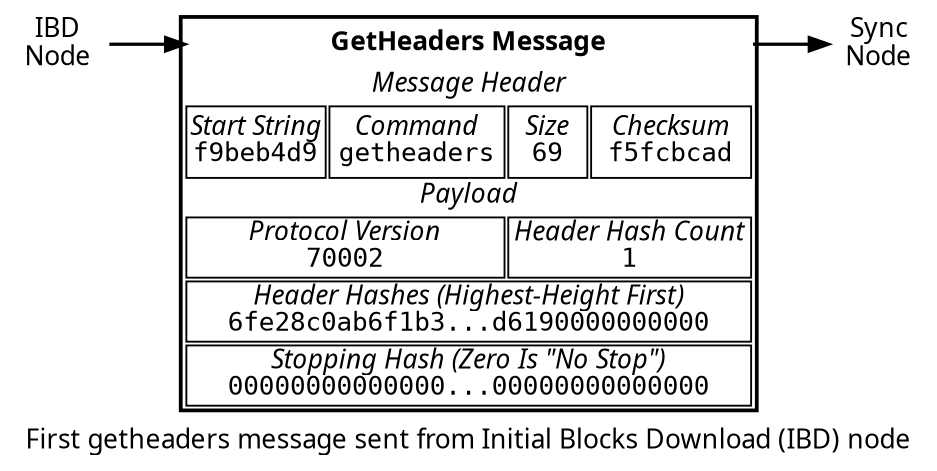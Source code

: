 digraph {
// This file is licensed under the MIT License (MIT) available on
// http://opensource.org/licenses/MIT.

size=6.25;
rankdir=LR
splines = "false";
ranksep = 0.4;
nodesep = 0.1;

edge [ penwidth = 1.75, fontname="Sans" ]
node [ penwidth = 1.75, shape = "box", fontname="Sans"]
graph [ penwidth = 1.75, fontname="Sans" ]

ibd -> getblocks:f1 -> sync;

ibd [ label = "IBD\nNode", shape="none" ];
sync [ label = "Sync\nNode", shape="none" ];

getblocks [ shape="plaintext", label=<
    <table border="2" cellborder="1" cellpadding="1">
      <tr>
        <td colspan="4" port="f1" border="0" cellpadding="4"><b>GetHeaders Message</b></td>
      </tr>

      <tr>
        <td colspan="4" border="0"><i>Message Header</i></td>
      </tr>

      <tr>
        <td border="1"><i>Start String</i><br/><font face="courier">f9beb4d9</font></td>
        <td border="1" cellpadding="4"><i>Command</i><br/><font face="courier">getheaders</font></td>
        <td border="1"><i>Size</i><br/><font face="courier">69</font></td>
        <td border="1"><i>Checksum</i><br/><font face="courier">f5fcbcad</font></td>
      </tr>

      <tr>
        <td colspan="4" border="0"><i>Payload</i></td>
      </tr>

      <tr>
        <td colspan="2"><i>Protocol Version</i><br /><font face="courier">70002</font></td>
        <td colspan="2"><i>Header Hash Count</i><br /><font face="courier">1</font></td>
      </tr>

      <tr>
        <td colspan="4"><i>Header Hashes (Highest-Height First)</i><br /><font face="courier">6fe28c0ab6f1b3...d6190000000000</font></td>
      </tr>

      <tr>
        <td colspan="4"><i>Stopping Hash (Zero Is "No Stop")</i><br /><font face="courier">00000000000000...00000000000000</font></td>
      </tr>

    </table>>];

label = "First getheaders message sent from Initial Blocks Download (IBD) node"
}
